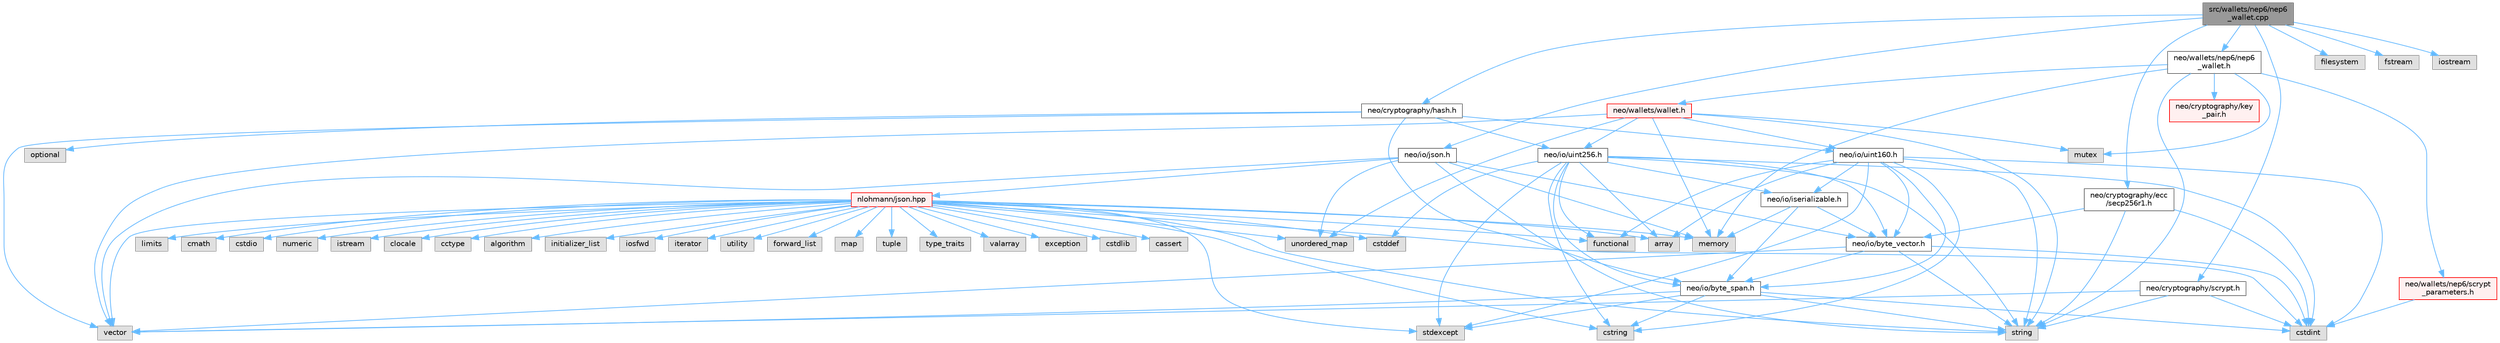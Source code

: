 digraph "src/wallets/nep6/nep6_wallet.cpp"
{
 // LATEX_PDF_SIZE
  bgcolor="transparent";
  edge [fontname=Helvetica,fontsize=10,labelfontname=Helvetica,labelfontsize=10];
  node [fontname=Helvetica,fontsize=10,shape=box,height=0.2,width=0.4];
  Node1 [id="Node000001",label="src/wallets/nep6/nep6\l_wallet.cpp",height=0.2,width=0.4,color="gray40", fillcolor="grey60", style="filled", fontcolor="black",tooltip=" "];
  Node1 -> Node2 [id="edge101_Node000001_Node000002",color="steelblue1",style="solid",tooltip=" "];
  Node2 [id="Node000002",label="neo/cryptography/ecc\l/secp256r1.h",height=0.2,width=0.4,color="grey40", fillcolor="white", style="filled",URL="$secp256r1_8h.html",tooltip=" "];
  Node2 -> Node3 [id="edge102_Node000002_Node000003",color="steelblue1",style="solid",tooltip=" "];
  Node3 [id="Node000003",label="neo/io/byte_vector.h",height=0.2,width=0.4,color="grey40", fillcolor="white", style="filled",URL="$io_2byte__vector_8h.html",tooltip=" "];
  Node3 -> Node4 [id="edge103_Node000003_Node000004",color="steelblue1",style="solid",tooltip=" "];
  Node4 [id="Node000004",label="neo/io/byte_span.h",height=0.2,width=0.4,color="grey40", fillcolor="white", style="filled",URL="$io_2byte__span_8h.html",tooltip=" "];
  Node4 -> Node5 [id="edge104_Node000004_Node000005",color="steelblue1",style="solid",tooltip=" "];
  Node5 [id="Node000005",label="cstdint",height=0.2,width=0.4,color="grey60", fillcolor="#E0E0E0", style="filled",tooltip=" "];
  Node4 -> Node6 [id="edge105_Node000004_Node000006",color="steelblue1",style="solid",tooltip=" "];
  Node6 [id="Node000006",label="cstring",height=0.2,width=0.4,color="grey60", fillcolor="#E0E0E0", style="filled",tooltip=" "];
  Node4 -> Node7 [id="edge106_Node000004_Node000007",color="steelblue1",style="solid",tooltip=" "];
  Node7 [id="Node000007",label="stdexcept",height=0.2,width=0.4,color="grey60", fillcolor="#E0E0E0", style="filled",tooltip=" "];
  Node4 -> Node8 [id="edge107_Node000004_Node000008",color="steelblue1",style="solid",tooltip=" "];
  Node8 [id="Node000008",label="string",height=0.2,width=0.4,color="grey60", fillcolor="#E0E0E0", style="filled",tooltip=" "];
  Node4 -> Node9 [id="edge108_Node000004_Node000009",color="steelblue1",style="solid",tooltip=" "];
  Node9 [id="Node000009",label="vector",height=0.2,width=0.4,color="grey60", fillcolor="#E0E0E0", style="filled",tooltip=" "];
  Node3 -> Node5 [id="edge109_Node000003_Node000005",color="steelblue1",style="solid",tooltip=" "];
  Node3 -> Node8 [id="edge110_Node000003_Node000008",color="steelblue1",style="solid",tooltip=" "];
  Node3 -> Node9 [id="edge111_Node000003_Node000009",color="steelblue1",style="solid",tooltip=" "];
  Node2 -> Node5 [id="edge112_Node000002_Node000005",color="steelblue1",style="solid",tooltip=" "];
  Node2 -> Node8 [id="edge113_Node000002_Node000008",color="steelblue1",style="solid",tooltip=" "];
  Node1 -> Node10 [id="edge114_Node000001_Node000010",color="steelblue1",style="solid",tooltip=" "];
  Node10 [id="Node000010",label="neo/cryptography/hash.h",height=0.2,width=0.4,color="grey40", fillcolor="white", style="filled",URL="$hash_8h.html",tooltip=" "];
  Node10 -> Node4 [id="edge115_Node000010_Node000004",color="steelblue1",style="solid",tooltip=" "];
  Node10 -> Node11 [id="edge116_Node000010_Node000011",color="steelblue1",style="solid",tooltip=" "];
  Node11 [id="Node000011",label="neo/io/uint160.h",height=0.2,width=0.4,color="grey40", fillcolor="white", style="filled",URL="$uint160_8h.html",tooltip=" "];
  Node11 -> Node4 [id="edge117_Node000011_Node000004",color="steelblue1",style="solid",tooltip=" "];
  Node11 -> Node3 [id="edge118_Node000011_Node000003",color="steelblue1",style="solid",tooltip=" "];
  Node11 -> Node12 [id="edge119_Node000011_Node000012",color="steelblue1",style="solid",tooltip=" "];
  Node12 [id="Node000012",label="neo/io/iserializable.h",height=0.2,width=0.4,color="grey40", fillcolor="white", style="filled",URL="$iserializable_8h.html",tooltip=" "];
  Node12 -> Node4 [id="edge120_Node000012_Node000004",color="steelblue1",style="solid",tooltip=" "];
  Node12 -> Node3 [id="edge121_Node000012_Node000003",color="steelblue1",style="solid",tooltip=" "];
  Node12 -> Node13 [id="edge122_Node000012_Node000013",color="steelblue1",style="solid",tooltip=" "];
  Node13 [id="Node000013",label="memory",height=0.2,width=0.4,color="grey60", fillcolor="#E0E0E0", style="filled",tooltip=" "];
  Node11 -> Node14 [id="edge123_Node000011_Node000014",color="steelblue1",style="solid",tooltip=" "];
  Node14 [id="Node000014",label="array",height=0.2,width=0.4,color="grey60", fillcolor="#E0E0E0", style="filled",tooltip=" "];
  Node11 -> Node5 [id="edge124_Node000011_Node000005",color="steelblue1",style="solid",tooltip=" "];
  Node11 -> Node6 [id="edge125_Node000011_Node000006",color="steelblue1",style="solid",tooltip=" "];
  Node11 -> Node15 [id="edge126_Node000011_Node000015",color="steelblue1",style="solid",tooltip=" "];
  Node15 [id="Node000015",label="functional",height=0.2,width=0.4,color="grey60", fillcolor="#E0E0E0", style="filled",tooltip=" "];
  Node11 -> Node7 [id="edge127_Node000011_Node000007",color="steelblue1",style="solid",tooltip=" "];
  Node11 -> Node8 [id="edge128_Node000011_Node000008",color="steelblue1",style="solid",tooltip=" "];
  Node10 -> Node16 [id="edge129_Node000010_Node000016",color="steelblue1",style="solid",tooltip=" "];
  Node16 [id="Node000016",label="neo/io/uint256.h",height=0.2,width=0.4,color="grey40", fillcolor="white", style="filled",URL="$uint256_8h.html",tooltip=" "];
  Node16 -> Node4 [id="edge130_Node000016_Node000004",color="steelblue1",style="solid",tooltip=" "];
  Node16 -> Node3 [id="edge131_Node000016_Node000003",color="steelblue1",style="solid",tooltip=" "];
  Node16 -> Node12 [id="edge132_Node000016_Node000012",color="steelblue1",style="solid",tooltip=" "];
  Node16 -> Node14 [id="edge133_Node000016_Node000014",color="steelblue1",style="solid",tooltip=" "];
  Node16 -> Node17 [id="edge134_Node000016_Node000017",color="steelblue1",style="solid",tooltip=" "];
  Node17 [id="Node000017",label="cstddef",height=0.2,width=0.4,color="grey60", fillcolor="#E0E0E0", style="filled",tooltip=" "];
  Node16 -> Node5 [id="edge135_Node000016_Node000005",color="steelblue1",style="solid",tooltip=" "];
  Node16 -> Node6 [id="edge136_Node000016_Node000006",color="steelblue1",style="solid",tooltip=" "];
  Node16 -> Node15 [id="edge137_Node000016_Node000015",color="steelblue1",style="solid",tooltip=" "];
  Node16 -> Node7 [id="edge138_Node000016_Node000007",color="steelblue1",style="solid",tooltip=" "];
  Node16 -> Node8 [id="edge139_Node000016_Node000008",color="steelblue1",style="solid",tooltip=" "];
  Node10 -> Node18 [id="edge140_Node000010_Node000018",color="steelblue1",style="solid",tooltip=" "];
  Node18 [id="Node000018",label="optional",height=0.2,width=0.4,color="grey60", fillcolor="#E0E0E0", style="filled",tooltip=" "];
  Node10 -> Node9 [id="edge141_Node000010_Node000009",color="steelblue1",style="solid",tooltip=" "];
  Node1 -> Node19 [id="edge142_Node000001_Node000019",color="steelblue1",style="solid",tooltip=" "];
  Node19 [id="Node000019",label="neo/cryptography/scrypt.h",height=0.2,width=0.4,color="grey40", fillcolor="white", style="filled",URL="$scrypt_8h.html",tooltip=" "];
  Node19 -> Node5 [id="edge143_Node000019_Node000005",color="steelblue1",style="solid",tooltip=" "];
  Node19 -> Node8 [id="edge144_Node000019_Node000008",color="steelblue1",style="solid",tooltip=" "];
  Node19 -> Node9 [id="edge145_Node000019_Node000009",color="steelblue1",style="solid",tooltip=" "];
  Node1 -> Node20 [id="edge146_Node000001_Node000020",color="steelblue1",style="solid",tooltip=" "];
  Node20 [id="Node000020",label="neo/io/json.h",height=0.2,width=0.4,color="grey40", fillcolor="white", style="filled",URL="$io_2json_8h.html",tooltip=" "];
  Node20 -> Node3 [id="edge147_Node000020_Node000003",color="steelblue1",style="solid",tooltip=" "];
  Node20 -> Node13 [id="edge148_Node000020_Node000013",color="steelblue1",style="solid",tooltip=" "];
  Node20 -> Node21 [id="edge149_Node000020_Node000021",color="steelblue1",style="solid",tooltip=" "];
  Node21 [id="Node000021",label="nlohmann/json.hpp",height=0.2,width=0.4,color="red", fillcolor="#FFF0F0", style="filled",URL="$json_8hpp.html",tooltip=" "];
  Node21 -> Node22 [id="edge150_Node000021_Node000022",color="steelblue1",style="solid",tooltip=" "];
  Node22 [id="Node000022",label="algorithm",height=0.2,width=0.4,color="grey60", fillcolor="#E0E0E0", style="filled",tooltip=" "];
  Node21 -> Node17 [id="edge151_Node000021_Node000017",color="steelblue1",style="solid",tooltip=" "];
  Node21 -> Node15 [id="edge152_Node000021_Node000015",color="steelblue1",style="solid",tooltip=" "];
  Node21 -> Node23 [id="edge153_Node000021_Node000023",color="steelblue1",style="solid",tooltip=" "];
  Node23 [id="Node000023",label="initializer_list",height=0.2,width=0.4,color="grey60", fillcolor="#E0E0E0", style="filled",tooltip=" "];
  Node21 -> Node24 [id="edge154_Node000021_Node000024",color="steelblue1",style="solid",tooltip=" "];
  Node24 [id="Node000024",label="iosfwd",height=0.2,width=0.4,color="grey60", fillcolor="#E0E0E0", style="filled",tooltip=" "];
  Node21 -> Node25 [id="edge155_Node000021_Node000025",color="steelblue1",style="solid",tooltip=" "];
  Node25 [id="Node000025",label="iterator",height=0.2,width=0.4,color="grey60", fillcolor="#E0E0E0", style="filled",tooltip=" "];
  Node21 -> Node13 [id="edge156_Node000021_Node000013",color="steelblue1",style="solid",tooltip=" "];
  Node21 -> Node8 [id="edge157_Node000021_Node000008",color="steelblue1",style="solid",tooltip=" "];
  Node21 -> Node26 [id="edge158_Node000021_Node000026",color="steelblue1",style="solid",tooltip=" "];
  Node26 [id="Node000026",label="utility",height=0.2,width=0.4,color="grey60", fillcolor="#E0E0E0", style="filled",tooltip=" "];
  Node21 -> Node9 [id="edge159_Node000021_Node000009",color="steelblue1",style="solid",tooltip=" "];
  Node21 -> Node14 [id="edge160_Node000021_Node000014",color="steelblue1",style="solid",tooltip=" "];
  Node21 -> Node27 [id="edge161_Node000021_Node000027",color="steelblue1",style="solid",tooltip=" "];
  Node27 [id="Node000027",label="forward_list",height=0.2,width=0.4,color="grey60", fillcolor="#E0E0E0", style="filled",tooltip=" "];
  Node21 -> Node28 [id="edge162_Node000021_Node000028",color="steelblue1",style="solid",tooltip=" "];
  Node28 [id="Node000028",label="map",height=0.2,width=0.4,color="grey60", fillcolor="#E0E0E0", style="filled",tooltip=" "];
  Node21 -> Node29 [id="edge163_Node000021_Node000029",color="steelblue1",style="solid",tooltip=" "];
  Node29 [id="Node000029",label="tuple",height=0.2,width=0.4,color="grey60", fillcolor="#E0E0E0", style="filled",tooltip=" "];
  Node21 -> Node30 [id="edge164_Node000021_Node000030",color="steelblue1",style="solid",tooltip=" "];
  Node30 [id="Node000030",label="type_traits",height=0.2,width=0.4,color="grey60", fillcolor="#E0E0E0", style="filled",tooltip=" "];
  Node21 -> Node31 [id="edge165_Node000021_Node000031",color="steelblue1",style="solid",tooltip=" "];
  Node31 [id="Node000031",label="unordered_map",height=0.2,width=0.4,color="grey60", fillcolor="#E0E0E0", style="filled",tooltip=" "];
  Node21 -> Node32 [id="edge166_Node000021_Node000032",color="steelblue1",style="solid",tooltip=" "];
  Node32 [id="Node000032",label="valarray",height=0.2,width=0.4,color="grey60", fillcolor="#E0E0E0", style="filled",tooltip=" "];
  Node21 -> Node33 [id="edge167_Node000021_Node000033",color="steelblue1",style="solid",tooltip=" "];
  Node33 [id="Node000033",label="exception",height=0.2,width=0.4,color="grey60", fillcolor="#E0E0E0", style="filled",tooltip=" "];
  Node21 -> Node7 [id="edge168_Node000021_Node000007",color="steelblue1",style="solid",tooltip=" "];
  Node21 -> Node5 [id="edge169_Node000021_Node000005",color="steelblue1",style="solid",tooltip=" "];
  Node21 -> Node34 [id="edge170_Node000021_Node000034",color="steelblue1",style="solid",tooltip=" "];
  Node34 [id="Node000034",label="cstdlib",height=0.2,width=0.4,color="grey60", fillcolor="#E0E0E0", style="filled",tooltip=" "];
  Node21 -> Node35 [id="edge171_Node000021_Node000035",color="steelblue1",style="solid",tooltip=" "];
  Node35 [id="Node000035",label="cassert",height=0.2,width=0.4,color="grey60", fillcolor="#E0E0E0", style="filled",tooltip=" "];
  Node21 -> Node36 [id="edge172_Node000021_Node000036",color="steelblue1",style="solid",tooltip=" "];
  Node36 [id="Node000036",label="limits",height=0.2,width=0.4,color="grey60", fillcolor="#E0E0E0", style="filled",tooltip=" "];
  Node21 -> Node6 [id="edge173_Node000021_Node000006",color="steelblue1",style="solid",tooltip=" "];
  Node21 -> Node37 [id="edge174_Node000021_Node000037",color="steelblue1",style="solid",tooltip=" "];
  Node37 [id="Node000037",label="cmath",height=0.2,width=0.4,color="grey60", fillcolor="#E0E0E0", style="filled",tooltip=" "];
  Node21 -> Node38 [id="edge175_Node000021_Node000038",color="steelblue1",style="solid",tooltip=" "];
  Node38 [id="Node000038",label="cstdio",height=0.2,width=0.4,color="grey60", fillcolor="#E0E0E0", style="filled",tooltip=" "];
  Node21 -> Node39 [id="edge176_Node000021_Node000039",color="steelblue1",style="solid",tooltip=" "];
  Node39 [id="Node000039",label="numeric",height=0.2,width=0.4,color="grey60", fillcolor="#E0E0E0", style="filled",tooltip=" "];
  Node21 -> Node40 [id="edge177_Node000021_Node000040",color="steelblue1",style="solid",tooltip=" "];
  Node40 [id="Node000040",label="istream",height=0.2,width=0.4,color="grey60", fillcolor="#E0E0E0", style="filled",tooltip=" "];
  Node21 -> Node41 [id="edge178_Node000021_Node000041",color="steelblue1",style="solid",tooltip=" "];
  Node41 [id="Node000041",label="clocale",height=0.2,width=0.4,color="grey60", fillcolor="#E0E0E0", style="filled",tooltip=" "];
  Node21 -> Node42 [id="edge179_Node000021_Node000042",color="steelblue1",style="solid",tooltip=" "];
  Node42 [id="Node000042",label="cctype",height=0.2,width=0.4,color="grey60", fillcolor="#E0E0E0", style="filled",tooltip=" "];
  Node20 -> Node8 [id="edge180_Node000020_Node000008",color="steelblue1",style="solid",tooltip=" "];
  Node20 -> Node31 [id="edge181_Node000020_Node000031",color="steelblue1",style="solid",tooltip=" "];
  Node20 -> Node9 [id="edge182_Node000020_Node000009",color="steelblue1",style="solid",tooltip=" "];
  Node1 -> Node47 [id="edge183_Node000001_Node000047",color="steelblue1",style="solid",tooltip=" "];
  Node47 [id="Node000047",label="neo/wallets/nep6/nep6\l_wallet.h",height=0.2,width=0.4,color="grey40", fillcolor="white", style="filled",URL="$nep6__wallet_8h.html",tooltip=" "];
  Node47 -> Node48 [id="edge184_Node000047_Node000048",color="steelblue1",style="solid",tooltip=" "];
  Node48 [id="Node000048",label="neo/cryptography/key\l_pair.h",height=0.2,width=0.4,color="red", fillcolor="#FFF0F0", style="filled",URL="$cryptography_2key__pair_8h.html",tooltip=" "];
  Node47 -> Node51 [id="edge185_Node000047_Node000051",color="steelblue1",style="solid",tooltip=" "];
  Node51 [id="Node000051",label="neo/wallets/nep6/scrypt\l_parameters.h",height=0.2,width=0.4,color="red", fillcolor="#FFF0F0", style="filled",URL="$scrypt__parameters_8h.html",tooltip=" "];
  Node51 -> Node5 [id="edge186_Node000051_Node000005",color="steelblue1",style="solid",tooltip=" "];
  Node47 -> Node53 [id="edge187_Node000047_Node000053",color="steelblue1",style="solid",tooltip=" "];
  Node53 [id="Node000053",label="neo/wallets/wallet.h",height=0.2,width=0.4,color="red", fillcolor="#FFF0F0", style="filled",URL="$wallet_8h.html",tooltip=" "];
  Node53 -> Node11 [id="edge188_Node000053_Node000011",color="steelblue1",style="solid",tooltip=" "];
  Node53 -> Node16 [id="edge189_Node000053_Node000016",color="steelblue1",style="solid",tooltip=" "];
  Node53 -> Node13 [id="edge190_Node000053_Node000013",color="steelblue1",style="solid",tooltip=" "];
  Node53 -> Node57 [id="edge191_Node000053_Node000057",color="steelblue1",style="solid",tooltip=" "];
  Node57 [id="Node000057",label="mutex",height=0.2,width=0.4,color="grey60", fillcolor="#E0E0E0", style="filled",tooltip=" "];
  Node53 -> Node8 [id="edge192_Node000053_Node000008",color="steelblue1",style="solid",tooltip=" "];
  Node53 -> Node31 [id="edge193_Node000053_Node000031",color="steelblue1",style="solid",tooltip=" "];
  Node53 -> Node9 [id="edge194_Node000053_Node000009",color="steelblue1",style="solid",tooltip=" "];
  Node47 -> Node13 [id="edge195_Node000047_Node000013",color="steelblue1",style="solid",tooltip=" "];
  Node47 -> Node57 [id="edge196_Node000047_Node000057",color="steelblue1",style="solid",tooltip=" "];
  Node47 -> Node8 [id="edge197_Node000047_Node000008",color="steelblue1",style="solid",tooltip=" "];
  Node1 -> Node58 [id="edge198_Node000001_Node000058",color="steelblue1",style="solid",tooltip=" "];
  Node58 [id="Node000058",label="filesystem",height=0.2,width=0.4,color="grey60", fillcolor="#E0E0E0", style="filled",tooltip=" "];
  Node1 -> Node59 [id="edge199_Node000001_Node000059",color="steelblue1",style="solid",tooltip=" "];
  Node59 [id="Node000059",label="fstream",height=0.2,width=0.4,color="grey60", fillcolor="#E0E0E0", style="filled",tooltip=" "];
  Node1 -> Node60 [id="edge200_Node000001_Node000060",color="steelblue1",style="solid",tooltip=" "];
  Node60 [id="Node000060",label="iostream",height=0.2,width=0.4,color="grey60", fillcolor="#E0E0E0", style="filled",tooltip=" "];
}

